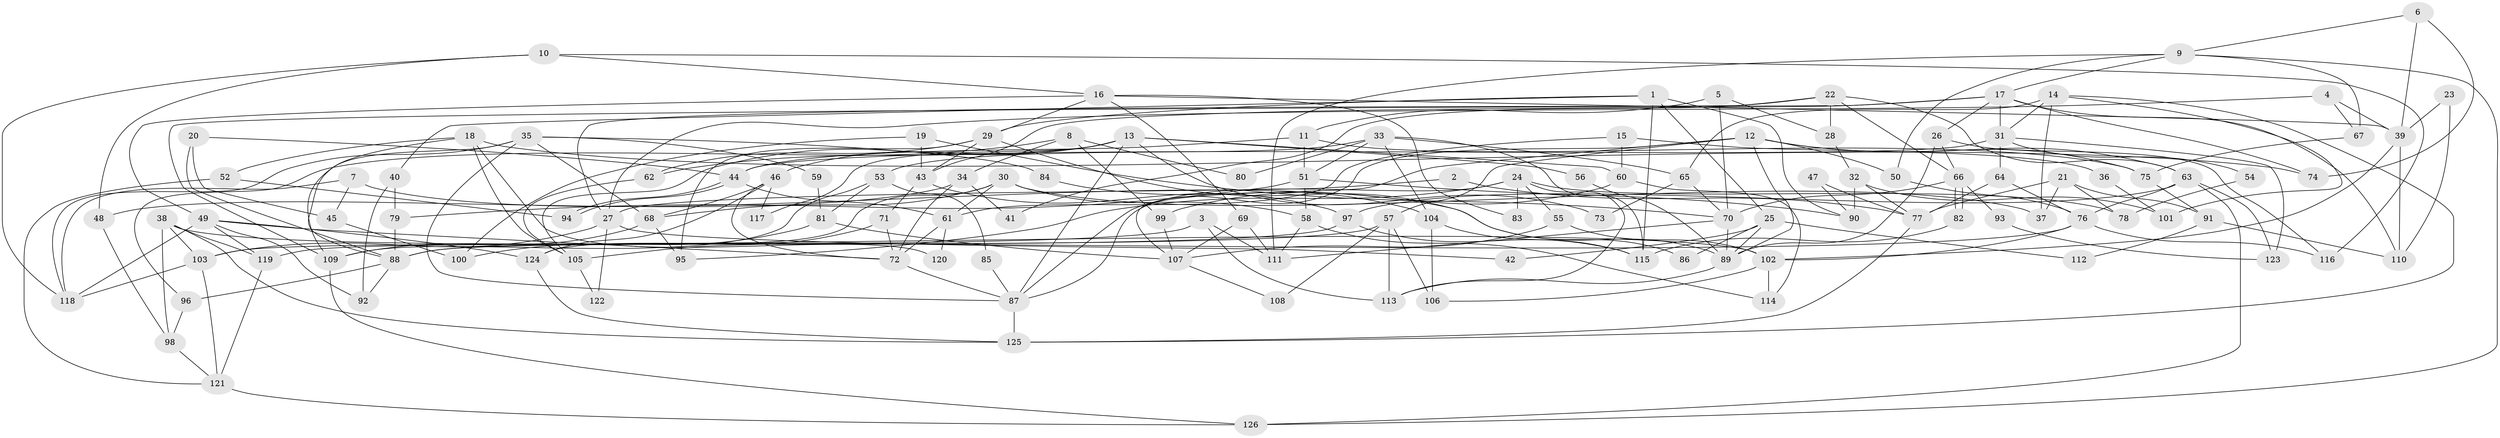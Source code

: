 // coarse degree distribution, {6: 0.18072289156626506, 2: 0.13253012048192772, 3: 0.1686746987951807, 5: 0.1686746987951807, 7: 0.12048192771084337, 4: 0.10843373493975904, 9: 0.024096385542168676, 11: 0.012048192771084338, 10: 0.012048192771084338, 8: 0.060240963855421686, 1: 0.012048192771084338}
// Generated by graph-tools (version 1.1) at 2025/24/03/03/25 07:24:04]
// undirected, 126 vertices, 252 edges
graph export_dot {
graph [start="1"]
  node [color=gray90,style=filled];
  1;
  2;
  3;
  4;
  5;
  6;
  7;
  8;
  9;
  10;
  11;
  12;
  13;
  14;
  15;
  16;
  17;
  18;
  19;
  20;
  21;
  22;
  23;
  24;
  25;
  26;
  27;
  28;
  29;
  30;
  31;
  32;
  33;
  34;
  35;
  36;
  37;
  38;
  39;
  40;
  41;
  42;
  43;
  44;
  45;
  46;
  47;
  48;
  49;
  50;
  51;
  52;
  53;
  54;
  55;
  56;
  57;
  58;
  59;
  60;
  61;
  62;
  63;
  64;
  65;
  66;
  67;
  68;
  69;
  70;
  71;
  72;
  73;
  74;
  75;
  76;
  77;
  78;
  79;
  80;
  81;
  82;
  83;
  84;
  85;
  86;
  87;
  88;
  89;
  90;
  91;
  92;
  93;
  94;
  95;
  96;
  97;
  98;
  99;
  100;
  101;
  102;
  103;
  104;
  105;
  106;
  107;
  108;
  109;
  110;
  111;
  112;
  113;
  114;
  115;
  116;
  117;
  118;
  119;
  120;
  121;
  122;
  123;
  124;
  125;
  126;
  1 -- 115;
  1 -- 29;
  1 -- 25;
  1 -- 40;
  1 -- 90;
  2 -- 77;
  2 -- 27;
  3 -- 103;
  3 -- 111;
  3 -- 113;
  4 -- 27;
  4 -- 67;
  4 -- 39;
  5 -- 70;
  5 -- 11;
  5 -- 28;
  6 -- 39;
  6 -- 9;
  6 -- 74;
  7 -- 118;
  7 -- 45;
  7 -- 89;
  8 -- 62;
  8 -- 34;
  8 -- 80;
  8 -- 99;
  9 -- 50;
  9 -- 17;
  9 -- 67;
  9 -- 111;
  9 -- 126;
  10 -- 16;
  10 -- 116;
  10 -- 48;
  10 -- 118;
  11 -- 44;
  11 -- 75;
  11 -- 51;
  12 -- 89;
  12 -- 63;
  12 -- 50;
  12 -- 57;
  12 -- 75;
  12 -- 87;
  12 -- 107;
  13 -- 87;
  13 -- 46;
  13 -- 56;
  13 -- 60;
  13 -- 73;
  13 -- 96;
  13 -- 105;
  13 -- 117;
  14 -- 31;
  14 -- 125;
  14 -- 37;
  14 -- 65;
  14 -- 101;
  15 -- 60;
  15 -- 61;
  15 -- 36;
  16 -- 49;
  16 -- 69;
  16 -- 29;
  16 -- 39;
  16 -- 83;
  17 -- 43;
  17 -- 109;
  17 -- 26;
  17 -- 31;
  17 -- 74;
  17 -- 110;
  18 -- 88;
  18 -- 74;
  18 -- 52;
  18 -- 105;
  18 -- 120;
  19 -- 70;
  19 -- 43;
  19 -- 100;
  20 -- 88;
  20 -- 44;
  20 -- 45;
  21 -- 77;
  21 -- 37;
  21 -- 78;
  21 -- 91;
  22 -- 28;
  22 -- 63;
  22 -- 27;
  22 -- 41;
  22 -- 66;
  23 -- 110;
  23 -- 39;
  24 -- 113;
  24 -- 95;
  24 -- 55;
  24 -- 78;
  24 -- 83;
  24 -- 87;
  25 -- 89;
  25 -- 42;
  25 -- 86;
  25 -- 112;
  26 -- 66;
  26 -- 89;
  26 -- 116;
  27 -- 103;
  27 -- 42;
  27 -- 122;
  28 -- 32;
  29 -- 43;
  29 -- 62;
  29 -- 86;
  29 -- 95;
  30 -- 58;
  30 -- 124;
  30 -- 37;
  30 -- 61;
  30 -- 68;
  31 -- 44;
  31 -- 54;
  31 -- 64;
  31 -- 123;
  32 -- 77;
  32 -- 90;
  32 -- 101;
  33 -- 65;
  33 -- 104;
  33 -- 51;
  33 -- 53;
  33 -- 80;
  33 -- 115;
  34 -- 72;
  34 -- 48;
  34 -- 41;
  35 -- 87;
  35 -- 68;
  35 -- 59;
  35 -- 84;
  35 -- 109;
  35 -- 118;
  36 -- 101;
  38 -- 98;
  38 -- 102;
  38 -- 103;
  38 -- 119;
  38 -- 125;
  39 -- 102;
  39 -- 110;
  40 -- 79;
  40 -- 92;
  43 -- 71;
  43 -- 97;
  44 -- 61;
  44 -- 94;
  44 -- 94;
  45 -- 100;
  46 -- 124;
  46 -- 68;
  46 -- 72;
  46 -- 117;
  47 -- 77;
  47 -- 90;
  48 -- 98;
  49 -- 118;
  49 -- 72;
  49 -- 92;
  49 -- 119;
  49 -- 124;
  50 -- 76;
  51 -- 58;
  51 -- 79;
  51 -- 90;
  52 -- 121;
  52 -- 94;
  53 -- 109;
  53 -- 81;
  53 -- 85;
  54 -- 78;
  55 -- 107;
  55 -- 102;
  56 -- 89;
  57 -- 113;
  57 -- 88;
  57 -- 106;
  57 -- 108;
  58 -- 111;
  58 -- 114;
  59 -- 81;
  60 -- 114;
  60 -- 99;
  61 -- 72;
  61 -- 120;
  62 -- 105;
  63 -- 126;
  63 -- 76;
  63 -- 97;
  63 -- 123;
  64 -- 76;
  64 -- 77;
  65 -- 70;
  65 -- 73;
  66 -- 82;
  66 -- 82;
  66 -- 70;
  66 -- 93;
  67 -- 75;
  68 -- 109;
  68 -- 95;
  69 -- 107;
  69 -- 111;
  70 -- 89;
  70 -- 111;
  71 -- 72;
  71 -- 105;
  72 -- 87;
  75 -- 91;
  76 -- 102;
  76 -- 88;
  76 -- 116;
  77 -- 125;
  79 -- 88;
  81 -- 107;
  81 -- 100;
  82 -- 115;
  84 -- 104;
  85 -- 87;
  87 -- 125;
  88 -- 92;
  88 -- 96;
  89 -- 113;
  91 -- 110;
  91 -- 112;
  93 -- 123;
  96 -- 98;
  97 -- 119;
  97 -- 115;
  98 -- 121;
  99 -- 107;
  102 -- 106;
  102 -- 114;
  103 -- 118;
  103 -- 121;
  104 -- 115;
  104 -- 106;
  105 -- 122;
  107 -- 108;
  109 -- 126;
  119 -- 121;
  121 -- 126;
  124 -- 125;
}
